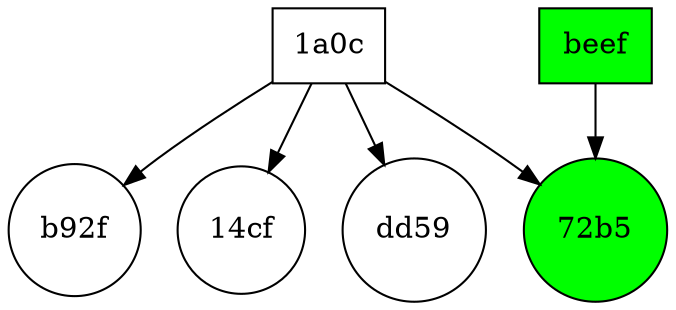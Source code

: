 digraph visitor {
	graph [rank=min]
	node [shape=rectangle]
	"4108dc09bfe11a0c" [label="1a0c" fillcolor=white shape=rectangle style=filled]
	"4108dc09bfe11a0c" -> "100806172045-0000000081705fbea3553bd0d745b92f"
	"4108dc09bfe11a0c" -> "101122221951-00000000a695c340822e61891c8f14cf"
	"4108dc09bfe11a0c" -> "100405170355-00000000ee4bfd24d2ff703b9147dd59"
	"4108dc09bfe11a0c" -> "100806162735-00000000115598650cb8b514246272b5"
	"00000000deadbeef" [label=beef fillcolor=green shape=rectangle style=filled]
	"00000000deadbeef" -> "100806162735-00000000115598650cb8b514246272b5"
	subgraph document {
		graph [rank=max]
		node [shape=circle]
		"100806162735-00000000115598650cb8b514246272b5" [label="72b5" fillcolor=green shape=circle style=filled]
		"100806172045-0000000081705fbea3553bd0d745b92f" [label=b92f fillcolor=white shape=circle style=filled]
		"101122221951-00000000a695c340822e61891c8f14cf" [label="14cf" fillcolor=white shape=circle style=filled]
		"100405170355-00000000ee4bfd24d2ff703b9147dd59" [label=dd59 fillcolor=white shape=circle style=filled]
	}
}
